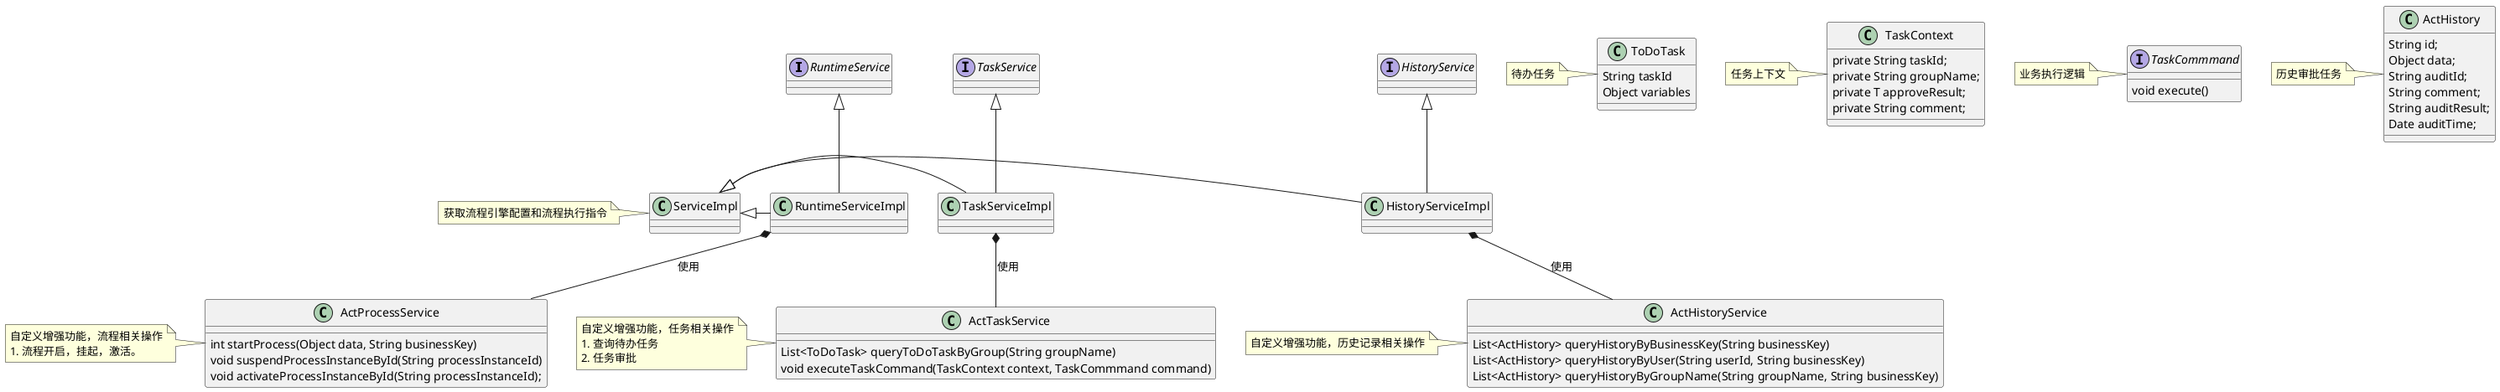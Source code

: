 @startuml

interface RuntimeService
class ServiceImpl
note left
    获取流程引擎配置和流程执行指令
end note
class RuntimeServiceImpl

RuntimeService <|-- RuntimeServiceImpl
ServiceImpl <|- RuntimeServiceImpl

RuntimeServiceImpl *-- ActProcessService : 使用
class ActProcessService {
    int startProcess(Object data, String businessKey)
    void suspendProcessInstanceById(String processInstanceId)
    void activateProcessInstanceById(String processInstanceId);
}
note left
自定义增强功能，流程相关操作
1. 流程开启，挂起，激活。
end note


interface TaskService
class TaskServiceImpl
TaskService <|-- TaskServiceImpl
ServiceImpl <|- TaskServiceImpl

TaskServiceImpl *-- ActTaskService : 使用
class ActTaskService {
    List<ToDoTask> queryToDoTaskByGroup(String groupName)
    void executeTaskCommand(TaskContext context, TaskCommmand command)
}
note left
自定义增强功能，任务相关操作
1. 查询待办任务
2. 任务审批
end note

class ToDoTask {
    String taskId
    Object variables
}
note left
    待办任务
end note

class TaskContext {
    private String taskId;
    private String groupName;
    private T approveResult;
    private String comment;
}
note left
    任务上下文
end note

interface TaskCommmand {
    void execute()
}
note left
    业务执行逻辑
end note


interface HistoryService
class HistoryServiceImpl
HistoryService <|-- HistoryServiceImpl
ServiceImpl <|- HistoryServiceImpl
HistoryServiceImpl *-- ActHistoryService : 使用
class ActHistoryService {
    List<ActHistory> queryHistoryByBusinessKey(String businessKey)
    List<ActHistory> queryHistoryByUser(String userId, String businessKey)
    List<ActHistory> queryHistoryByGroupName(String groupName, String businessKey)
}
note left
自定义增强功能，历史记录相关操作
end note

class ActHistory {
    String id;
    Object data;
    String auditId;
    String comment;
    String auditResult;
    Date auditTime;
}
note left
    历史审批任务
end note

@enduml